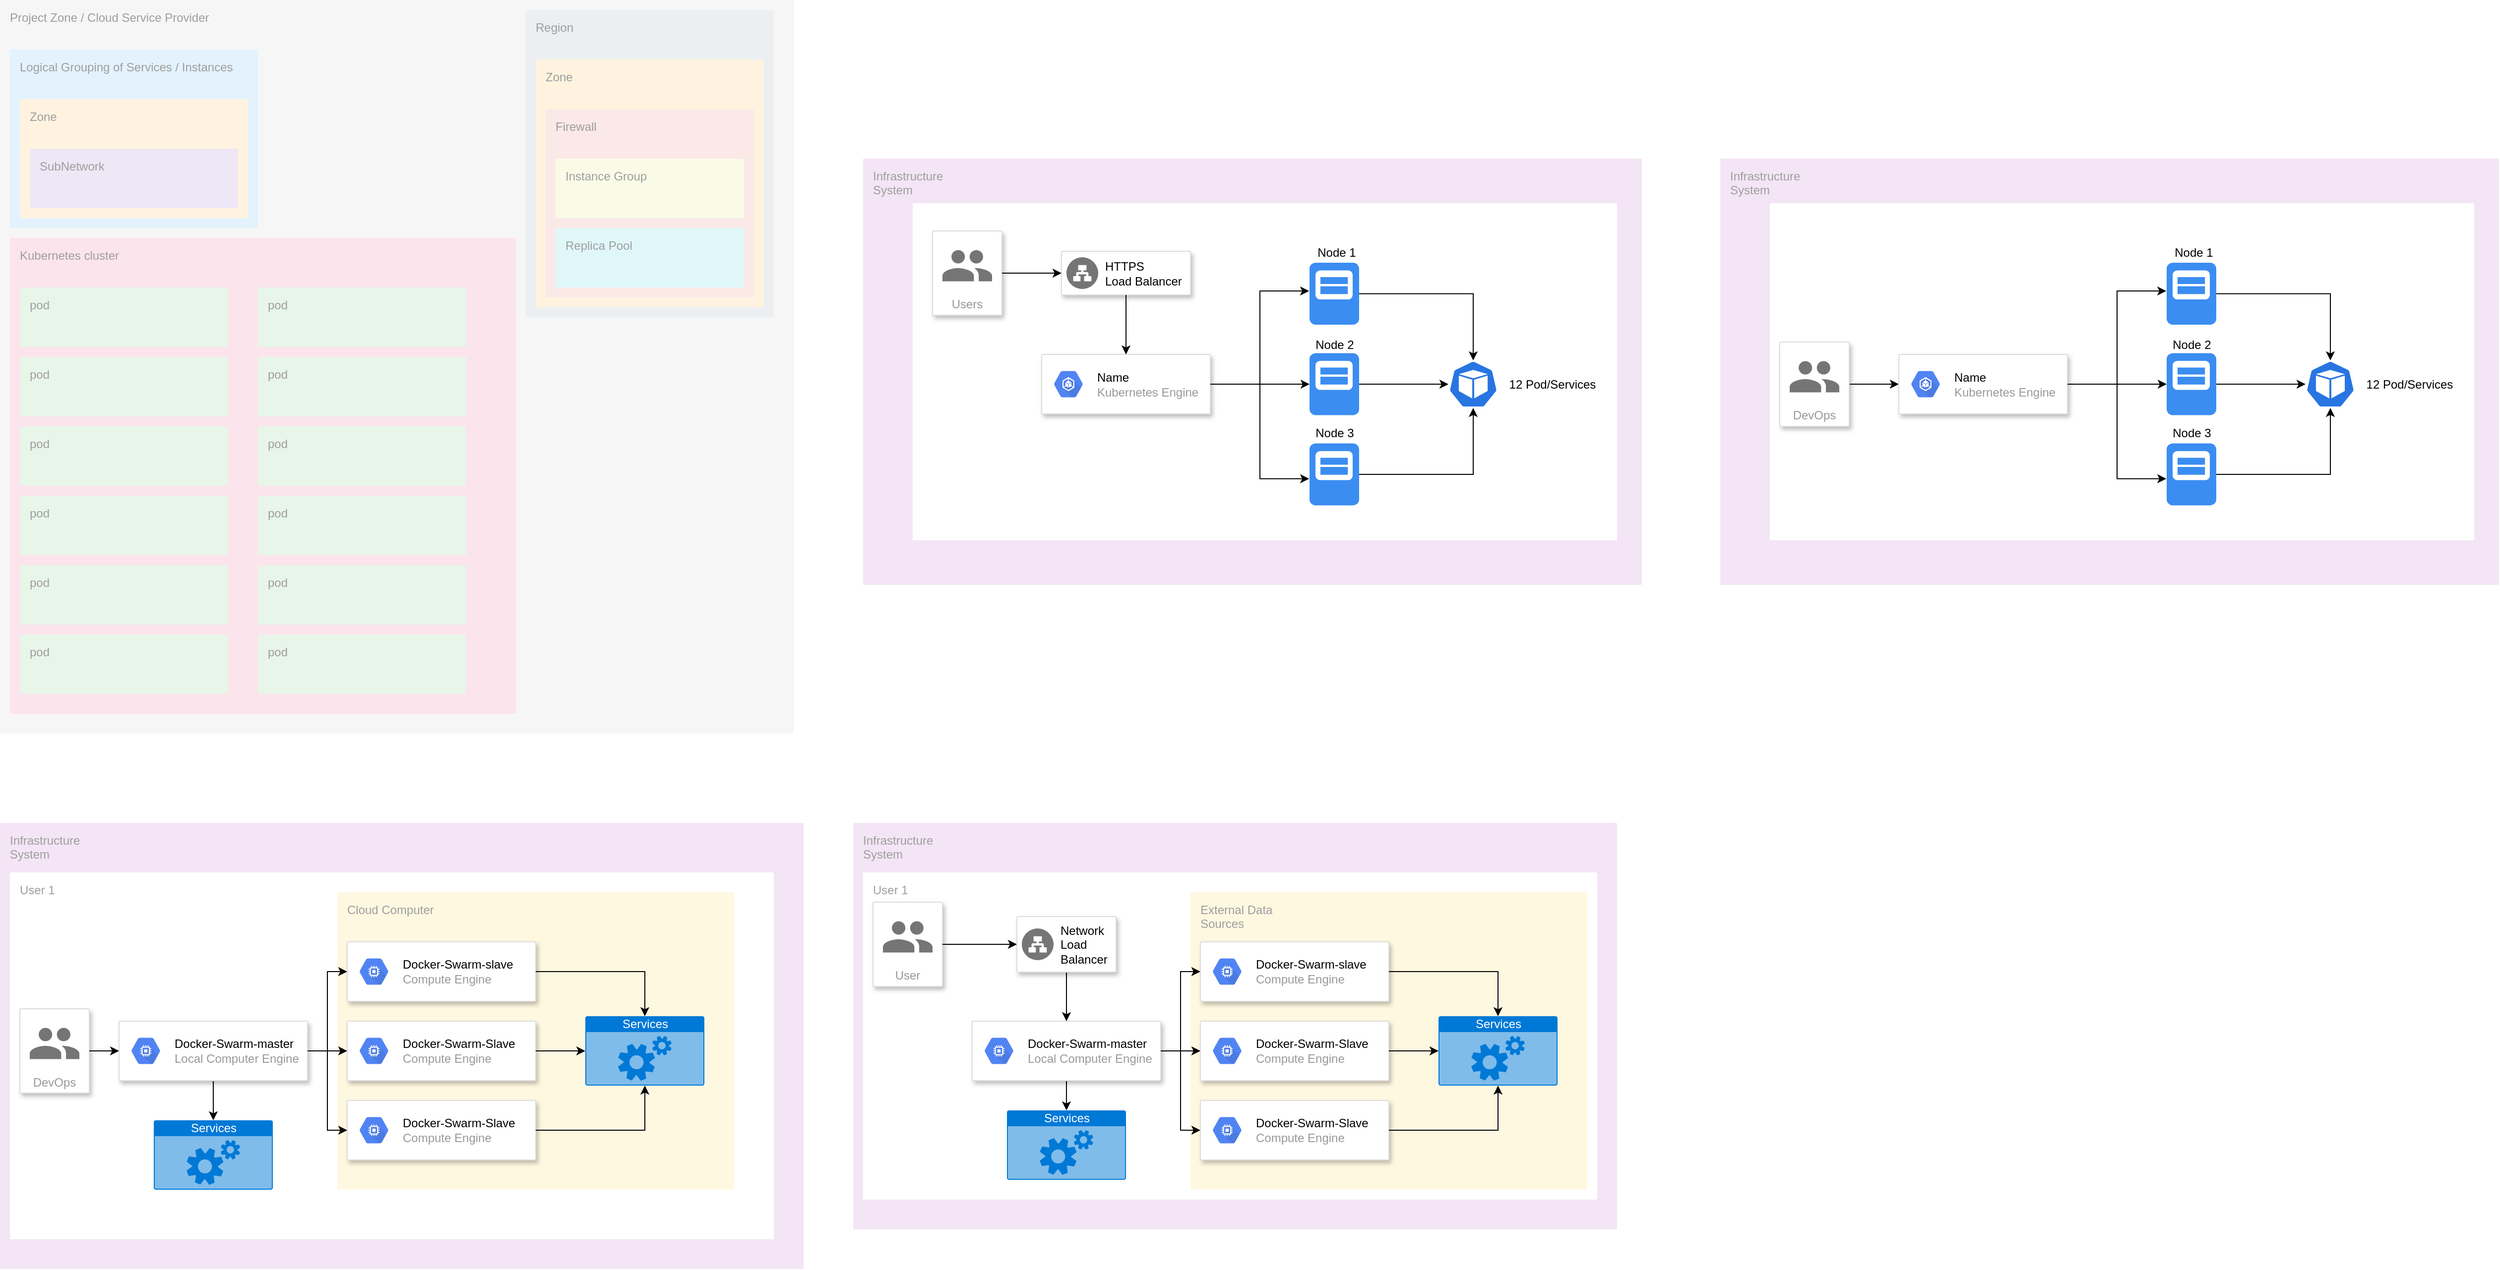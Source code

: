 <mxfile version="14.2.7" type="github">
  <diagram id="f106602c-feb2-e66a-4537-3a34d633f6aa" name="Page-1">
    <mxGraphModel dx="2480" dy="1397" grid="1" gridSize="10" guides="1" tooltips="1" connect="1" arrows="1" fold="1" page="1" pageScale="1" pageWidth="1169" pageHeight="827" background="#ffffff" math="0" shadow="0">
      <root>
        <mxCell id="0" />
        <mxCell id="1" parent="0" />
        <mxCell id="evASwciurrHZ3EvQ1T0R-616" value="Project Zone / Cloud Service Provider" style="points=[[0,0,0],[0.25,0,0],[0.5,0,0],[0.75,0,0],[1,0,0],[1,0.25,0],[1,0.5,0],[1,0.75,0],[1,1,0],[0.75,1,0],[0.5,1,0],[0.25,1,0],[0,1,0],[0,0.75,0],[0,0.5,0],[0,0.25,0]];rounded=1;absoluteArcSize=1;arcSize=2;html=1;strokeColor=none;gradientColor=none;shadow=0;dashed=0;fontSize=12;fontColor=#9E9E9E;align=left;verticalAlign=top;spacing=10;spacingTop=-4;fillColor=#F6F6F6;" parent="1" vertex="1">
          <mxGeometry x="20" y="20" width="800" height="740" as="geometry" />
        </mxCell>
        <mxCell id="evASwciurrHZ3EvQ1T0R-617" value="Logical Grouping of Services / Instances" style="points=[[0,0,0],[0.25,0,0],[0.5,0,0],[0.75,0,0],[1,0,0],[1,0.25,0],[1,0.5,0],[1,0.75,0],[1,1,0],[0.75,1,0],[0.5,1,0],[0.25,1,0],[0,1,0],[0,0.75,0],[0,0.5,0],[0,0.25,0]];rounded=1;absoluteArcSize=1;arcSize=2;html=1;strokeColor=none;gradientColor=none;shadow=0;dashed=0;fontSize=12;fontColor=#9E9E9E;align=left;verticalAlign=top;spacing=10;spacingTop=-4;fillColor=#E3F2FD;" parent="evASwciurrHZ3EvQ1T0R-616" vertex="1">
          <mxGeometry width="250" height="180" relative="1" as="geometry">
            <mxPoint x="10" y="50" as="offset" />
          </mxGeometry>
        </mxCell>
        <mxCell id="evASwciurrHZ3EvQ1T0R-618" value="Zone" style="points=[[0,0,0],[0.25,0,0],[0.5,0,0],[0.75,0,0],[1,0,0],[1,0.25,0],[1,0.5,0],[1,0.75,0],[1,1,0],[0.75,1,0],[0.5,1,0],[0.25,1,0],[0,1,0],[0,0.75,0],[0,0.5,0],[0,0.25,0]];rounded=1;absoluteArcSize=1;arcSize=2;html=1;strokeColor=none;gradientColor=none;shadow=0;dashed=0;fontSize=12;fontColor=#9E9E9E;align=left;verticalAlign=top;spacing=10;spacingTop=-4;fillColor=#FFF3E0;" parent="evASwciurrHZ3EvQ1T0R-617" vertex="1">
          <mxGeometry width="230" height="120" relative="1" as="geometry">
            <mxPoint x="10" y="50" as="offset" />
          </mxGeometry>
        </mxCell>
        <mxCell id="evASwciurrHZ3EvQ1T0R-619" value="SubNetwork" style="points=[[0,0,0],[0.25,0,0],[0.5,0,0],[0.75,0,0],[1,0,0],[1,0.25,0],[1,0.5,0],[1,0.75,0],[1,1,0],[0.75,1,0],[0.5,1,0],[0.25,1,0],[0,1,0],[0,0.75,0],[0,0.5,0],[0,0.25,0]];rounded=1;absoluteArcSize=1;arcSize=2;html=1;strokeColor=none;gradientColor=none;shadow=0;dashed=0;fontSize=12;fontColor=#9E9E9E;align=left;verticalAlign=top;spacing=10;spacingTop=-4;fillColor=#EDE7F6;" parent="evASwciurrHZ3EvQ1T0R-618" vertex="1">
          <mxGeometry width="210" height="60" relative="1" as="geometry">
            <mxPoint x="10" y="50" as="offset" />
          </mxGeometry>
        </mxCell>
        <mxCell id="evASwciurrHZ3EvQ1T0R-620" value="Kubernetes cluster" style="points=[[0,0,0],[0.25,0,0],[0.5,0,0],[0.75,0,0],[1,0,0],[1,0.25,0],[1,0.5,0],[1,0.75,0],[1,1,0],[0.75,1,0],[0.5,1,0],[0.25,1,0],[0,1,0],[0,0.75,0],[0,0.5,0],[0,0.25,0]];rounded=1;absoluteArcSize=1;arcSize=2;html=1;strokeColor=none;gradientColor=none;shadow=0;dashed=0;fontSize=12;fontColor=#9E9E9E;align=left;verticalAlign=top;spacing=10;spacingTop=-4;fillColor=#FCE4EC;" parent="evASwciurrHZ3EvQ1T0R-616" vertex="1">
          <mxGeometry width="510" height="480" relative="1" as="geometry">
            <mxPoint x="10" y="240" as="offset" />
          </mxGeometry>
        </mxCell>
        <mxCell id="evASwciurrHZ3EvQ1T0R-621" value="pod" style="points=[[0,0,0],[0.25,0,0],[0.5,0,0],[0.75,0,0],[1,0,0],[1,0.25,0],[1,0.5,0],[1,0.75,0],[1,1,0],[0.75,1,0],[0.5,1,0],[0.25,1,0],[0,1,0],[0,0.75,0],[0,0.5,0],[0,0.25,0]];rounded=1;absoluteArcSize=1;arcSize=2;html=1;strokeColor=none;gradientColor=none;shadow=0;dashed=0;fontSize=12;fontColor=#9E9E9E;align=left;verticalAlign=top;spacing=10;spacingTop=-4;fillColor=#E8F5E9;" parent="evASwciurrHZ3EvQ1T0R-620" vertex="1">
          <mxGeometry width="210" height="60" relative="1" as="geometry">
            <mxPoint x="10" y="50" as="offset" />
          </mxGeometry>
        </mxCell>
        <mxCell id="evASwciurrHZ3EvQ1T0R-632" value="pod" style="points=[[0,0,0],[0.25,0,0],[0.5,0,0],[0.75,0,0],[1,0,0],[1,0.25,0],[1,0.5,0],[1,0.75,0],[1,1,0],[0.75,1,0],[0.5,1,0],[0.25,1,0],[0,1,0],[0,0.75,0],[0,0.5,0],[0,0.25,0]];rounded=1;absoluteArcSize=1;arcSize=2;html=1;strokeColor=none;gradientColor=none;shadow=0;dashed=0;fontSize=12;fontColor=#9E9E9E;align=left;verticalAlign=top;spacing=10;spacingTop=-4;fillColor=#E8F5E9;" parent="evASwciurrHZ3EvQ1T0R-620" vertex="1">
          <mxGeometry width="210" height="60" relative="1" as="geometry">
            <mxPoint x="250" y="50" as="offset" />
          </mxGeometry>
        </mxCell>
        <mxCell id="evASwciurrHZ3EvQ1T0R-633" value="pod" style="points=[[0,0,0],[0.25,0,0],[0.5,0,0],[0.75,0,0],[1,0,0],[1,0.25,0],[1,0.5,0],[1,0.75,0],[1,1,0],[0.75,1,0],[0.5,1,0],[0.25,1,0],[0,1,0],[0,0.75,0],[0,0.5,0],[0,0.25,0]];rounded=1;absoluteArcSize=1;arcSize=2;html=1;strokeColor=none;gradientColor=none;shadow=0;dashed=0;fontSize=12;fontColor=#9E9E9E;align=left;verticalAlign=top;spacing=10;spacingTop=-4;fillColor=#E8F5E9;" parent="evASwciurrHZ3EvQ1T0R-620" vertex="1">
          <mxGeometry width="210" height="60" relative="1" as="geometry">
            <mxPoint x="10" y="120" as="offset" />
          </mxGeometry>
        </mxCell>
        <mxCell id="evASwciurrHZ3EvQ1T0R-634" value="pod" style="points=[[0,0,0],[0.25,0,0],[0.5,0,0],[0.75,0,0],[1,0,0],[1,0.25,0],[1,0.5,0],[1,0.75,0],[1,1,0],[0.75,1,0],[0.5,1,0],[0.25,1,0],[0,1,0],[0,0.75,0],[0,0.5,0],[0,0.25,0]];rounded=1;absoluteArcSize=1;arcSize=2;html=1;strokeColor=none;gradientColor=none;shadow=0;dashed=0;fontSize=12;fontColor=#9E9E9E;align=left;verticalAlign=top;spacing=10;spacingTop=-4;fillColor=#E8F5E9;" parent="evASwciurrHZ3EvQ1T0R-620" vertex="1">
          <mxGeometry width="210" height="60" relative="1" as="geometry">
            <mxPoint x="250" y="120" as="offset" />
          </mxGeometry>
        </mxCell>
        <mxCell id="evASwciurrHZ3EvQ1T0R-635" value="pod" style="points=[[0,0,0],[0.25,0,0],[0.5,0,0],[0.75,0,0],[1,0,0],[1,0.25,0],[1,0.5,0],[1,0.75,0],[1,1,0],[0.75,1,0],[0.5,1,0],[0.25,1,0],[0,1,0],[0,0.75,0],[0,0.5,0],[0,0.25,0]];rounded=1;absoluteArcSize=1;arcSize=2;html=1;strokeColor=none;gradientColor=none;shadow=0;dashed=0;fontSize=12;fontColor=#9E9E9E;align=left;verticalAlign=top;spacing=10;spacingTop=-4;fillColor=#E8F5E9;" parent="evASwciurrHZ3EvQ1T0R-620" vertex="1">
          <mxGeometry width="210" height="60" relative="1" as="geometry">
            <mxPoint x="10" y="190" as="offset" />
          </mxGeometry>
        </mxCell>
        <mxCell id="evASwciurrHZ3EvQ1T0R-636" value="pod" style="points=[[0,0,0],[0.25,0,0],[0.5,0,0],[0.75,0,0],[1,0,0],[1,0.25,0],[1,0.5,0],[1,0.75,0],[1,1,0],[0.75,1,0],[0.5,1,0],[0.25,1,0],[0,1,0],[0,0.75,0],[0,0.5,0],[0,0.25,0]];rounded=1;absoluteArcSize=1;arcSize=2;html=1;strokeColor=none;gradientColor=none;shadow=0;dashed=0;fontSize=12;fontColor=#9E9E9E;align=left;verticalAlign=top;spacing=10;spacingTop=-4;fillColor=#E8F5E9;" parent="evASwciurrHZ3EvQ1T0R-620" vertex="1">
          <mxGeometry width="210" height="60" relative="1" as="geometry">
            <mxPoint x="250" y="190" as="offset" />
          </mxGeometry>
        </mxCell>
        <mxCell id="evASwciurrHZ3EvQ1T0R-637" value="pod" style="points=[[0,0,0],[0.25,0,0],[0.5,0,0],[0.75,0,0],[1,0,0],[1,0.25,0],[1,0.5,0],[1,0.75,0],[1,1,0],[0.75,1,0],[0.5,1,0],[0.25,1,0],[0,1,0],[0,0.75,0],[0,0.5,0],[0,0.25,0]];rounded=1;absoluteArcSize=1;arcSize=2;html=1;strokeColor=none;gradientColor=none;shadow=0;dashed=0;fontSize=12;fontColor=#9E9E9E;align=left;verticalAlign=top;spacing=10;spacingTop=-4;fillColor=#E8F5E9;" parent="evASwciurrHZ3EvQ1T0R-620" vertex="1">
          <mxGeometry width="210" height="60" relative="1" as="geometry">
            <mxPoint x="10" y="260" as="offset" />
          </mxGeometry>
        </mxCell>
        <mxCell id="evASwciurrHZ3EvQ1T0R-638" value="pod" style="points=[[0,0,0],[0.25,0,0],[0.5,0,0],[0.75,0,0],[1,0,0],[1,0.25,0],[1,0.5,0],[1,0.75,0],[1,1,0],[0.75,1,0],[0.5,1,0],[0.25,1,0],[0,1,0],[0,0.75,0],[0,0.5,0],[0,0.25,0]];rounded=1;absoluteArcSize=1;arcSize=2;html=1;strokeColor=none;gradientColor=none;shadow=0;dashed=0;fontSize=12;fontColor=#9E9E9E;align=left;verticalAlign=top;spacing=10;spacingTop=-4;fillColor=#E8F5E9;" parent="evASwciurrHZ3EvQ1T0R-620" vertex="1">
          <mxGeometry width="210" height="60" relative="1" as="geometry">
            <mxPoint x="250" y="260" as="offset" />
          </mxGeometry>
        </mxCell>
        <mxCell id="evASwciurrHZ3EvQ1T0R-639" value="pod" style="points=[[0,0,0],[0.25,0,0],[0.5,0,0],[0.75,0,0],[1,0,0],[1,0.25,0],[1,0.5,0],[1,0.75,0],[1,1,0],[0.75,1,0],[0.5,1,0],[0.25,1,0],[0,1,0],[0,0.75,0],[0,0.5,0],[0,0.25,0]];rounded=1;absoluteArcSize=1;arcSize=2;html=1;strokeColor=none;gradientColor=none;shadow=0;dashed=0;fontSize=12;fontColor=#9E9E9E;align=left;verticalAlign=top;spacing=10;spacingTop=-4;fillColor=#E8F5E9;" parent="evASwciurrHZ3EvQ1T0R-620" vertex="1">
          <mxGeometry width="210" height="60" relative="1" as="geometry">
            <mxPoint x="10" y="330" as="offset" />
          </mxGeometry>
        </mxCell>
        <mxCell id="evASwciurrHZ3EvQ1T0R-640" value="pod" style="points=[[0,0,0],[0.25,0,0],[0.5,0,0],[0.75,0,0],[1,0,0],[1,0.25,0],[1,0.5,0],[1,0.75,0],[1,1,0],[0.75,1,0],[0.5,1,0],[0.25,1,0],[0,1,0],[0,0.75,0],[0,0.5,0],[0,0.25,0]];rounded=1;absoluteArcSize=1;arcSize=2;html=1;strokeColor=none;gradientColor=none;shadow=0;dashed=0;fontSize=12;fontColor=#9E9E9E;align=left;verticalAlign=top;spacing=10;spacingTop=-4;fillColor=#E8F5E9;" parent="evASwciurrHZ3EvQ1T0R-620" vertex="1">
          <mxGeometry width="210" height="60" relative="1" as="geometry">
            <mxPoint x="250" y="330" as="offset" />
          </mxGeometry>
        </mxCell>
        <mxCell id="evASwciurrHZ3EvQ1T0R-641" value="pod" style="points=[[0,0,0],[0.25,0,0],[0.5,0,0],[0.75,0,0],[1,0,0],[1,0.25,0],[1,0.5,0],[1,0.75,0],[1,1,0],[0.75,1,0],[0.5,1,0],[0.25,1,0],[0,1,0],[0,0.75,0],[0,0.5,0],[0,0.25,0]];rounded=1;absoluteArcSize=1;arcSize=2;html=1;strokeColor=none;gradientColor=none;shadow=0;dashed=0;fontSize=12;fontColor=#9E9E9E;align=left;verticalAlign=top;spacing=10;spacingTop=-4;fillColor=#E8F5E9;" parent="evASwciurrHZ3EvQ1T0R-620" vertex="1">
          <mxGeometry width="210" height="60" relative="1" as="geometry">
            <mxPoint x="10" y="400" as="offset" />
          </mxGeometry>
        </mxCell>
        <mxCell id="evASwciurrHZ3EvQ1T0R-642" value="pod" style="points=[[0,0,0],[0.25,0,0],[0.5,0,0],[0.75,0,0],[1,0,0],[1,0.25,0],[1,0.5,0],[1,0.75,0],[1,1,0],[0.75,1,0],[0.5,1,0],[0.25,1,0],[0,1,0],[0,0.75,0],[0,0.5,0],[0,0.25,0]];rounded=1;absoluteArcSize=1;arcSize=2;html=1;strokeColor=none;gradientColor=none;shadow=0;dashed=0;fontSize=12;fontColor=#9E9E9E;align=left;verticalAlign=top;spacing=10;spacingTop=-4;fillColor=#E8F5E9;" parent="evASwciurrHZ3EvQ1T0R-620" vertex="1">
          <mxGeometry width="210" height="60" relative="1" as="geometry">
            <mxPoint x="250" y="400" as="offset" />
          </mxGeometry>
        </mxCell>
        <mxCell id="evASwciurrHZ3EvQ1T0R-623" value="Region" style="points=[[0,0,0],[0.25,0,0],[0.5,0,0],[0.75,0,0],[1,0,0],[1,0.25,0],[1,0.5,0],[1,0.75,0],[1,1,0],[0.75,1,0],[0.5,1,0],[0.25,1,0],[0,1,0],[0,0.75,0],[0,0.5,0],[0,0.25,0]];rounded=1;absoluteArcSize=1;arcSize=2;html=1;strokeColor=none;gradientColor=none;shadow=0;dashed=0;fontSize=12;fontColor=#9E9E9E;align=left;verticalAlign=top;spacing=10;spacingTop=-4;fillColor=#ECEFF1;" parent="evASwciurrHZ3EvQ1T0R-616" vertex="1">
          <mxGeometry width="250" height="310" relative="1" as="geometry">
            <mxPoint x="530" y="10" as="offset" />
          </mxGeometry>
        </mxCell>
        <mxCell id="evASwciurrHZ3EvQ1T0R-624" value="Zone" style="points=[[0,0,0],[0.25,0,0],[0.5,0,0],[0.75,0,0],[1,0,0],[1,0.25,0],[1,0.5,0],[1,0.75,0],[1,1,0],[0.75,1,0],[0.5,1,0],[0.25,1,0],[0,1,0],[0,0.75,0],[0,0.5,0],[0,0.25,0]];rounded=1;absoluteArcSize=1;arcSize=2;html=1;strokeColor=none;gradientColor=none;shadow=0;dashed=0;fontSize=12;fontColor=#9E9E9E;align=left;verticalAlign=top;spacing=10;spacingTop=-4;fillColor=#FFF3E0;" parent="evASwciurrHZ3EvQ1T0R-623" vertex="1">
          <mxGeometry width="230" height="250" relative="1" as="geometry">
            <mxPoint x="10" y="50" as="offset" />
          </mxGeometry>
        </mxCell>
        <mxCell id="evASwciurrHZ3EvQ1T0R-625" value="Firewall" style="points=[[0,0,0],[0.25,0,0],[0.5,0,0],[0.75,0,0],[1,0,0],[1,0.25,0],[1,0.5,0],[1,0.75,0],[1,1,0],[0.75,1,0],[0.5,1,0],[0.25,1,0],[0,1,0],[0,0.75,0],[0,0.5,0],[0,0.25,0]];rounded=1;absoluteArcSize=1;arcSize=2;html=1;strokeColor=none;gradientColor=none;shadow=0;dashed=0;fontSize=12;fontColor=#9E9E9E;align=left;verticalAlign=top;spacing=10;spacingTop=-4;fillColor=#FBE9E7;" parent="evASwciurrHZ3EvQ1T0R-624" vertex="1">
          <mxGeometry width="210" height="190" relative="1" as="geometry">
            <mxPoint x="10" y="50" as="offset" />
          </mxGeometry>
        </mxCell>
        <mxCell id="evASwciurrHZ3EvQ1T0R-626" value="Instance Group" style="points=[[0,0,0],[0.25,0,0],[0.5,0,0],[0.75,0,0],[1,0,0],[1,0.25,0],[1,0.5,0],[1,0.75,0],[1,1,0],[0.75,1,0],[0.5,1,0],[0.25,1,0],[0,1,0],[0,0.75,0],[0,0.5,0],[0,0.25,0]];rounded=1;absoluteArcSize=1;arcSize=2;html=1;strokeColor=none;gradientColor=none;shadow=0;dashed=0;fontSize=12;fontColor=#9E9E9E;align=left;verticalAlign=top;spacing=10;spacingTop=-4;fillColor=#F9FBE7;" parent="evASwciurrHZ3EvQ1T0R-625" vertex="1">
          <mxGeometry width="190" height="60" relative="1" as="geometry">
            <mxPoint x="10" y="50" as="offset" />
          </mxGeometry>
        </mxCell>
        <mxCell id="evASwciurrHZ3EvQ1T0R-627" value="Replica Pool" style="points=[[0,0,0],[0.25,0,0],[0.5,0,0],[0.75,0,0],[1,0,0],[1,0.25,0],[1,0.5,0],[1,0.75,0],[1,1,0],[0.75,1,0],[0.5,1,0],[0.25,1,0],[0,1,0],[0,0.75,0],[0,0.5,0],[0,0.25,0]];rounded=1;absoluteArcSize=1;arcSize=2;html=1;strokeColor=none;gradientColor=none;shadow=0;dashed=0;fontSize=12;fontColor=#9E9E9E;align=left;verticalAlign=top;spacing=10;spacingTop=-4;fillColor=#E0F7FA;" parent="evASwciurrHZ3EvQ1T0R-625" vertex="1">
          <mxGeometry width="190" height="60" relative="1" as="geometry">
            <mxPoint x="10" y="120" as="offset" />
          </mxGeometry>
        </mxCell>
        <mxCell id="evASwciurrHZ3EvQ1T0R-685" value="" style="group" parent="1" vertex="1" connectable="0">
          <mxGeometry x="890" y="180" width="785" height="430" as="geometry" />
        </mxCell>
        <mxCell id="evASwciurrHZ3EvQ1T0R-651" value="Infrastructure&#xa;System" style="points=[[0,0,0],[0.25,0,0],[0.5,0,0],[0.75,0,0],[1,0,0],[1,0.25,0],[1,0.5,0],[1,0.75,0],[1,1,0],[0.75,1,0],[0.5,1,0],[0.25,1,0],[0,1,0],[0,0.75,0],[0,0.5,0],[0,0.25,0]];rounded=1;absoluteArcSize=1;arcSize=2;html=1;strokeColor=none;gradientColor=none;shadow=0;dashed=0;fontSize=12;fontColor=#9E9E9E;align=left;verticalAlign=top;spacing=10;spacingTop=-4;fillColor=#F3E5F5;" parent="evASwciurrHZ3EvQ1T0R-685" vertex="1">
          <mxGeometry width="785" height="430" as="geometry" />
        </mxCell>
        <mxCell id="evASwciurrHZ3EvQ1T0R-652" value="" style="points=[[0,0,0],[0.25,0,0],[0.5,0,0],[0.75,0,0],[1,0,0],[1,0.25,0],[1,0.5,0],[1,0.75,0],[1,1,0],[0.75,1,0],[0.5,1,0],[0.25,1,0],[0,1,0],[0,0.75,0],[0,0.5,0],[0,0.25,0]];rounded=1;absoluteArcSize=1;arcSize=2;html=1;strokeColor=none;gradientColor=none;shadow=0;dashed=0;fontSize=12;fontColor=#9E9E9E;align=left;verticalAlign=top;spacing=10;spacingTop=-4;" parent="evASwciurrHZ3EvQ1T0R-685" vertex="1">
          <mxGeometry x="50" y="45" width="710" height="340" as="geometry" />
        </mxCell>
        <mxCell id="evASwciurrHZ3EvQ1T0R-653" value="Users" style="strokeColor=#dddddd;shadow=1;strokeWidth=1;rounded=1;absoluteArcSize=1;arcSize=2;labelPosition=center;verticalLabelPosition=middle;align=center;verticalAlign=bottom;spacingLeft=0;fontColor=#999999;fontSize=12;whiteSpace=wrap;spacingBottom=2;" parent="evASwciurrHZ3EvQ1T0R-685" vertex="1">
          <mxGeometry x="70" y="73" width="70" height="85" as="geometry" />
        </mxCell>
        <mxCell id="evASwciurrHZ3EvQ1T0R-654" value="" style="dashed=0;connectable=0;html=1;fillColor=#757575;strokeColor=none;shape=mxgraph.gcp2.users;part=1;" parent="evASwciurrHZ3EvQ1T0R-653" vertex="1">
          <mxGeometry x="0.5" width="50" height="31.5" relative="1" as="geometry">
            <mxPoint x="-25" y="19.25" as="offset" />
          </mxGeometry>
        </mxCell>
        <mxCell id="evASwciurrHZ3EvQ1T0R-655" value="" style="strokeColor=#dddddd;shadow=1;strokeWidth=1;rounded=1;absoluteArcSize=1;arcSize=2;" parent="evASwciurrHZ3EvQ1T0R-685" vertex="1">
          <mxGeometry x="200" y="93.5" width="130" height="44" as="geometry" />
        </mxCell>
        <mxCell id="evASwciurrHZ3EvQ1T0R-656" value="HTTPS&#xa;Load Balancer" style="dashed=0;connectable=0;html=1;fillColor=#757575;strokeColor=none;shape=mxgraph.gcp2.network_load_balancer;part=1;labelPosition=right;verticalLabelPosition=middle;align=left;verticalAlign=middle;spacingLeft=5;fontSize=12;" parent="evASwciurrHZ3EvQ1T0R-655" vertex="1">
          <mxGeometry y="0.5" width="32" height="32" relative="1" as="geometry">
            <mxPoint x="5" y="-16" as="offset" />
          </mxGeometry>
        </mxCell>
        <mxCell id="evASwciurrHZ3EvQ1T0R-661" value="" style="edgeStyle=orthogonalEdgeStyle;rounded=0;orthogonalLoop=1;jettySize=auto;html=1;" parent="evASwciurrHZ3EvQ1T0R-685" source="evASwciurrHZ3EvQ1T0R-653" target="evASwciurrHZ3EvQ1T0R-655" edge="1">
          <mxGeometry relative="1" as="geometry" />
        </mxCell>
        <mxCell id="evASwciurrHZ3EvQ1T0R-659" value="" style="strokeColor=#dddddd;shadow=1;strokeWidth=1;rounded=1;absoluteArcSize=1;arcSize=2;" parent="evASwciurrHZ3EvQ1T0R-685" vertex="1">
          <mxGeometry x="180" y="197.5" width="170" height="60" as="geometry" />
        </mxCell>
        <mxCell id="evASwciurrHZ3EvQ1T0R-660" value="&lt;font color=&quot;#000000&quot;&gt;Name&lt;/font&gt;&lt;br&gt;Kubernetes Engine" style="dashed=0;connectable=0;html=1;fillColor=#5184F3;strokeColor=none;shape=mxgraph.gcp2.hexIcon;prIcon=container_engine;part=1;labelPosition=right;verticalLabelPosition=middle;align=left;verticalAlign=middle;spacingLeft=5;fontColor=#999999;fontSize=12;" parent="evASwciurrHZ3EvQ1T0R-659" vertex="1">
          <mxGeometry y="0.5" width="44" height="39" relative="1" as="geometry">
            <mxPoint x="5" y="-19.5" as="offset" />
          </mxGeometry>
        </mxCell>
        <mxCell id="evASwciurrHZ3EvQ1T0R-662" value="" style="edgeStyle=orthogonalEdgeStyle;rounded=0;orthogonalLoop=1;jettySize=auto;html=1;" parent="evASwciurrHZ3EvQ1T0R-685" source="evASwciurrHZ3EvQ1T0R-655" target="evASwciurrHZ3EvQ1T0R-659" edge="1">
          <mxGeometry relative="1" as="geometry" />
        </mxCell>
        <mxCell id="evASwciurrHZ3EvQ1T0R-663" value="" style="html=1;aspect=fixed;strokeColor=none;shadow=0;align=center;verticalAlign=top;fillColor=#3B8DF1;shape=mxgraph.gcp2.node" parent="evASwciurrHZ3EvQ1T0R-685" vertex="1">
          <mxGeometry x="450" y="105" width="50" height="62.5" as="geometry" />
        </mxCell>
        <mxCell id="evASwciurrHZ3EvQ1T0R-671" style="edgeStyle=orthogonalEdgeStyle;rounded=0;orthogonalLoop=1;jettySize=auto;html=1;entryX=-0.008;entryY=0.456;entryDx=0;entryDy=0;entryPerimeter=0;" parent="evASwciurrHZ3EvQ1T0R-685" source="evASwciurrHZ3EvQ1T0R-659" target="evASwciurrHZ3EvQ1T0R-663" edge="1">
          <mxGeometry relative="1" as="geometry" />
        </mxCell>
        <mxCell id="evASwciurrHZ3EvQ1T0R-664" value="" style="html=1;aspect=fixed;strokeColor=none;shadow=0;align=center;verticalAlign=top;fillColor=#3B8DF1;shape=mxgraph.gcp2.node" parent="evASwciurrHZ3EvQ1T0R-685" vertex="1">
          <mxGeometry x="450" y="196.25" width="50" height="62.5" as="geometry" />
        </mxCell>
        <mxCell id="evASwciurrHZ3EvQ1T0R-670" value="" style="edgeStyle=orthogonalEdgeStyle;rounded=0;orthogonalLoop=1;jettySize=auto;html=1;" parent="evASwciurrHZ3EvQ1T0R-685" source="evASwciurrHZ3EvQ1T0R-659" target="evASwciurrHZ3EvQ1T0R-664" edge="1">
          <mxGeometry relative="1" as="geometry" />
        </mxCell>
        <mxCell id="evASwciurrHZ3EvQ1T0R-672" value="" style="html=1;aspect=fixed;strokeColor=none;shadow=0;align=center;verticalAlign=top;fillColor=#3B8DF1;shape=mxgraph.gcp2.node" parent="evASwciurrHZ3EvQ1T0R-685" vertex="1">
          <mxGeometry x="450" y="287.25" width="50" height="62.5" as="geometry" />
        </mxCell>
        <mxCell id="evASwciurrHZ3EvQ1T0R-673" style="edgeStyle=orthogonalEdgeStyle;rounded=0;orthogonalLoop=1;jettySize=auto;html=1;entryX=-0.008;entryY=0.571;entryDx=0;entryDy=0;entryPerimeter=0;" parent="evASwciurrHZ3EvQ1T0R-685" source="evASwciurrHZ3EvQ1T0R-659" target="evASwciurrHZ3EvQ1T0R-672" edge="1">
          <mxGeometry relative="1" as="geometry" />
        </mxCell>
        <mxCell id="evASwciurrHZ3EvQ1T0R-674" value="" style="html=1;dashed=0;whitespace=wrap;fillColor=#2875E2;strokeColor=#ffffff;points=[[0.005,0.63,0],[0.1,0.2,0],[0.9,0.2,0],[0.5,0,0],[0.995,0.63,0],[0.72,0.99,0],[0.5,1,0],[0.28,0.99,0]];shape=mxgraph.kubernetes.icon;prIcon=pod" parent="evASwciurrHZ3EvQ1T0R-685" vertex="1">
          <mxGeometry x="590" y="203.5" width="50" height="48" as="geometry" />
        </mxCell>
        <mxCell id="evASwciurrHZ3EvQ1T0R-675" style="edgeStyle=orthogonalEdgeStyle;rounded=0;orthogonalLoop=1;jettySize=auto;html=1;" parent="evASwciurrHZ3EvQ1T0R-685" source="evASwciurrHZ3EvQ1T0R-663" target="evASwciurrHZ3EvQ1T0R-674" edge="1">
          <mxGeometry relative="1" as="geometry" />
        </mxCell>
        <mxCell id="evASwciurrHZ3EvQ1T0R-676" style="edgeStyle=orthogonalEdgeStyle;rounded=0;orthogonalLoop=1;jettySize=auto;html=1;" parent="evASwciurrHZ3EvQ1T0R-685" source="evASwciurrHZ3EvQ1T0R-664" target="evASwciurrHZ3EvQ1T0R-674" edge="1">
          <mxGeometry relative="1" as="geometry" />
        </mxCell>
        <mxCell id="evASwciurrHZ3EvQ1T0R-677" style="edgeStyle=orthogonalEdgeStyle;rounded=0;orthogonalLoop=1;jettySize=auto;html=1;" parent="evASwciurrHZ3EvQ1T0R-685" source="evASwciurrHZ3EvQ1T0R-672" target="evASwciurrHZ3EvQ1T0R-674" edge="1">
          <mxGeometry relative="1" as="geometry" />
        </mxCell>
        <mxCell id="evASwciurrHZ3EvQ1T0R-678" value="Node 1" style="text;html=1;strokeColor=none;fillColor=none;align=center;verticalAlign=middle;whiteSpace=wrap;rounded=0;" parent="evASwciurrHZ3EvQ1T0R-685" vertex="1">
          <mxGeometry x="450" y="85" width="55" height="20" as="geometry" />
        </mxCell>
        <mxCell id="evASwciurrHZ3EvQ1T0R-679" value="&lt;div&gt;Node 2&lt;/div&gt;" style="text;html=1;strokeColor=none;fillColor=none;align=center;verticalAlign=middle;whiteSpace=wrap;rounded=0;" parent="evASwciurrHZ3EvQ1T0R-685" vertex="1">
          <mxGeometry x="447.5" y="177.5" width="55" height="20" as="geometry" />
        </mxCell>
        <mxCell id="evASwciurrHZ3EvQ1T0R-680" value="&lt;div&gt;Node 3&lt;/div&gt;" style="text;html=1;strokeColor=none;fillColor=none;align=center;verticalAlign=middle;whiteSpace=wrap;rounded=0;" parent="evASwciurrHZ3EvQ1T0R-685" vertex="1">
          <mxGeometry x="447.5" y="267.25" width="55" height="20" as="geometry" />
        </mxCell>
        <mxCell id="evASwciurrHZ3EvQ1T0R-681" value="12 Pod/Services" style="text;html=1;strokeColor=none;fillColor=none;align=center;verticalAlign=middle;whiteSpace=wrap;rounded=0;" parent="evASwciurrHZ3EvQ1T0R-685" vertex="1">
          <mxGeometry x="640" y="217.5" width="110" height="20" as="geometry" />
        </mxCell>
        <mxCell id="evASwciurrHZ3EvQ1T0R-687" value="" style="group" parent="1" vertex="1" connectable="0">
          <mxGeometry x="1754" y="180" width="785" height="430" as="geometry" />
        </mxCell>
        <mxCell id="evASwciurrHZ3EvQ1T0R-688" value="Infrastructure&#xa;System" style="points=[[0,0,0],[0.25,0,0],[0.5,0,0],[0.75,0,0],[1,0,0],[1,0.25,0],[1,0.5,0],[1,0.75,0],[1,1,0],[0.75,1,0],[0.5,1,0],[0.25,1,0],[0,1,0],[0,0.75,0],[0,0.5,0],[0,0.25,0]];rounded=1;absoluteArcSize=1;arcSize=2;html=1;strokeColor=none;gradientColor=none;shadow=0;dashed=0;fontSize=12;fontColor=#9E9E9E;align=left;verticalAlign=top;spacing=10;spacingTop=-4;fillColor=#F3E5F5;" parent="evASwciurrHZ3EvQ1T0R-687" vertex="1">
          <mxGeometry width="785" height="430" as="geometry" />
        </mxCell>
        <mxCell id="evASwciurrHZ3EvQ1T0R-689" value="" style="points=[[0,0,0],[0.25,0,0],[0.5,0,0],[0.75,0,0],[1,0,0],[1,0.25,0],[1,0.5,0],[1,0.75,0],[1,1,0],[0.75,1,0],[0.5,1,0],[0.25,1,0],[0,1,0],[0,0.75,0],[0,0.5,0],[0,0.25,0]];rounded=1;absoluteArcSize=1;arcSize=2;html=1;strokeColor=none;gradientColor=none;shadow=0;dashed=0;fontSize=12;fontColor=#9E9E9E;align=left;verticalAlign=top;spacing=10;spacingTop=-4;" parent="evASwciurrHZ3EvQ1T0R-687" vertex="1">
          <mxGeometry x="50" y="45" width="710" height="340" as="geometry" />
        </mxCell>
        <mxCell id="evASwciurrHZ3EvQ1T0R-712" style="edgeStyle=orthogonalEdgeStyle;rounded=0;orthogonalLoop=1;jettySize=auto;html=1;" parent="evASwciurrHZ3EvQ1T0R-687" source="evASwciurrHZ3EvQ1T0R-690" target="evASwciurrHZ3EvQ1T0R-695" edge="1">
          <mxGeometry relative="1" as="geometry" />
        </mxCell>
        <mxCell id="evASwciurrHZ3EvQ1T0R-690" value="DevOps" style="strokeColor=#dddddd;shadow=1;strokeWidth=1;rounded=1;absoluteArcSize=1;arcSize=2;labelPosition=center;verticalLabelPosition=middle;align=center;verticalAlign=bottom;spacingLeft=0;fontColor=#999999;fontSize=12;whiteSpace=wrap;spacingBottom=2;" parent="evASwciurrHZ3EvQ1T0R-687" vertex="1">
          <mxGeometry x="60" y="185" width="70" height="85" as="geometry" />
        </mxCell>
        <mxCell id="evASwciurrHZ3EvQ1T0R-691" value="" style="dashed=0;connectable=0;html=1;fillColor=#757575;strokeColor=none;shape=mxgraph.gcp2.users;part=1;" parent="evASwciurrHZ3EvQ1T0R-690" vertex="1">
          <mxGeometry x="0.5" width="50" height="31.5" relative="1" as="geometry">
            <mxPoint x="-25" y="19.25" as="offset" />
          </mxGeometry>
        </mxCell>
        <mxCell id="evASwciurrHZ3EvQ1T0R-695" value="" style="strokeColor=#dddddd;shadow=1;strokeWidth=1;rounded=1;absoluteArcSize=1;arcSize=2;" parent="evASwciurrHZ3EvQ1T0R-687" vertex="1">
          <mxGeometry x="180" y="197.5" width="170" height="60" as="geometry" />
        </mxCell>
        <mxCell id="evASwciurrHZ3EvQ1T0R-696" value="&lt;font color=&quot;#000000&quot;&gt;Name&lt;/font&gt;&lt;br&gt;Kubernetes Engine" style="dashed=0;connectable=0;html=1;fillColor=#5184F3;strokeColor=none;shape=mxgraph.gcp2.hexIcon;prIcon=container_engine;part=1;labelPosition=right;verticalLabelPosition=middle;align=left;verticalAlign=middle;spacingLeft=5;fontColor=#999999;fontSize=12;" parent="evASwciurrHZ3EvQ1T0R-695" vertex="1">
          <mxGeometry y="0.5" width="44" height="39" relative="1" as="geometry">
            <mxPoint x="5" y="-19.5" as="offset" />
          </mxGeometry>
        </mxCell>
        <mxCell id="evASwciurrHZ3EvQ1T0R-698" value="" style="html=1;aspect=fixed;strokeColor=none;shadow=0;align=center;verticalAlign=top;fillColor=#3B8DF1;shape=mxgraph.gcp2.node" parent="evASwciurrHZ3EvQ1T0R-687" vertex="1">
          <mxGeometry x="450" y="105" width="50" height="62.5" as="geometry" />
        </mxCell>
        <mxCell id="evASwciurrHZ3EvQ1T0R-699" style="edgeStyle=orthogonalEdgeStyle;rounded=0;orthogonalLoop=1;jettySize=auto;html=1;entryX=-0.008;entryY=0.456;entryDx=0;entryDy=0;entryPerimeter=0;" parent="evASwciurrHZ3EvQ1T0R-687" source="evASwciurrHZ3EvQ1T0R-695" target="evASwciurrHZ3EvQ1T0R-698" edge="1">
          <mxGeometry relative="1" as="geometry" />
        </mxCell>
        <mxCell id="evASwciurrHZ3EvQ1T0R-700" value="" style="html=1;aspect=fixed;strokeColor=none;shadow=0;align=center;verticalAlign=top;fillColor=#3B8DF1;shape=mxgraph.gcp2.node" parent="evASwciurrHZ3EvQ1T0R-687" vertex="1">
          <mxGeometry x="450" y="196.25" width="50" height="62.5" as="geometry" />
        </mxCell>
        <mxCell id="evASwciurrHZ3EvQ1T0R-701" value="" style="edgeStyle=orthogonalEdgeStyle;rounded=0;orthogonalLoop=1;jettySize=auto;html=1;" parent="evASwciurrHZ3EvQ1T0R-687" source="evASwciurrHZ3EvQ1T0R-695" target="evASwciurrHZ3EvQ1T0R-700" edge="1">
          <mxGeometry relative="1" as="geometry" />
        </mxCell>
        <mxCell id="evASwciurrHZ3EvQ1T0R-702" value="" style="html=1;aspect=fixed;strokeColor=none;shadow=0;align=center;verticalAlign=top;fillColor=#3B8DF1;shape=mxgraph.gcp2.node" parent="evASwciurrHZ3EvQ1T0R-687" vertex="1">
          <mxGeometry x="450" y="287.25" width="50" height="62.5" as="geometry" />
        </mxCell>
        <mxCell id="evASwciurrHZ3EvQ1T0R-703" style="edgeStyle=orthogonalEdgeStyle;rounded=0;orthogonalLoop=1;jettySize=auto;html=1;entryX=-0.008;entryY=0.571;entryDx=0;entryDy=0;entryPerimeter=0;" parent="evASwciurrHZ3EvQ1T0R-687" source="evASwciurrHZ3EvQ1T0R-695" target="evASwciurrHZ3EvQ1T0R-702" edge="1">
          <mxGeometry relative="1" as="geometry" />
        </mxCell>
        <mxCell id="evASwciurrHZ3EvQ1T0R-704" value="" style="html=1;dashed=0;whitespace=wrap;fillColor=#2875E2;strokeColor=#ffffff;points=[[0.005,0.63,0],[0.1,0.2,0],[0.9,0.2,0],[0.5,0,0],[0.995,0.63,0],[0.72,0.99,0],[0.5,1,0],[0.28,0.99,0]];shape=mxgraph.kubernetes.icon;prIcon=pod" parent="evASwciurrHZ3EvQ1T0R-687" vertex="1">
          <mxGeometry x="590" y="203.5" width="50" height="48" as="geometry" />
        </mxCell>
        <mxCell id="evASwciurrHZ3EvQ1T0R-705" style="edgeStyle=orthogonalEdgeStyle;rounded=0;orthogonalLoop=1;jettySize=auto;html=1;" parent="evASwciurrHZ3EvQ1T0R-687" source="evASwciurrHZ3EvQ1T0R-698" target="evASwciurrHZ3EvQ1T0R-704" edge="1">
          <mxGeometry relative="1" as="geometry" />
        </mxCell>
        <mxCell id="evASwciurrHZ3EvQ1T0R-706" style="edgeStyle=orthogonalEdgeStyle;rounded=0;orthogonalLoop=1;jettySize=auto;html=1;" parent="evASwciurrHZ3EvQ1T0R-687" source="evASwciurrHZ3EvQ1T0R-700" target="evASwciurrHZ3EvQ1T0R-704" edge="1">
          <mxGeometry relative="1" as="geometry" />
        </mxCell>
        <mxCell id="evASwciurrHZ3EvQ1T0R-707" style="edgeStyle=orthogonalEdgeStyle;rounded=0;orthogonalLoop=1;jettySize=auto;html=1;" parent="evASwciurrHZ3EvQ1T0R-687" source="evASwciurrHZ3EvQ1T0R-702" target="evASwciurrHZ3EvQ1T0R-704" edge="1">
          <mxGeometry relative="1" as="geometry" />
        </mxCell>
        <mxCell id="evASwciurrHZ3EvQ1T0R-708" value="Node 1" style="text;html=1;strokeColor=none;fillColor=none;align=center;verticalAlign=middle;whiteSpace=wrap;rounded=0;" parent="evASwciurrHZ3EvQ1T0R-687" vertex="1">
          <mxGeometry x="450" y="85" width="55" height="20" as="geometry" />
        </mxCell>
        <mxCell id="evASwciurrHZ3EvQ1T0R-709" value="&lt;div&gt;Node 2&lt;/div&gt;" style="text;html=1;strokeColor=none;fillColor=none;align=center;verticalAlign=middle;whiteSpace=wrap;rounded=0;" parent="evASwciurrHZ3EvQ1T0R-687" vertex="1">
          <mxGeometry x="447.5" y="177.5" width="55" height="20" as="geometry" />
        </mxCell>
        <mxCell id="evASwciurrHZ3EvQ1T0R-710" value="&lt;div&gt;Node 3&lt;/div&gt;" style="text;html=1;strokeColor=none;fillColor=none;align=center;verticalAlign=middle;whiteSpace=wrap;rounded=0;" parent="evASwciurrHZ3EvQ1T0R-687" vertex="1">
          <mxGeometry x="447.5" y="267.25" width="55" height="20" as="geometry" />
        </mxCell>
        <mxCell id="evASwciurrHZ3EvQ1T0R-711" value="12 Pod/Services" style="text;html=1;strokeColor=none;fillColor=none;align=center;verticalAlign=middle;whiteSpace=wrap;rounded=0;" parent="evASwciurrHZ3EvQ1T0R-687" vertex="1">
          <mxGeometry x="640" y="217.5" width="110" height="20" as="geometry" />
        </mxCell>
        <mxCell id="d-muOAlDr2GjQX8LwhFV-101" value="" style="group" vertex="1" connectable="0" parent="1">
          <mxGeometry x="20" y="850" width="810" height="450" as="geometry" />
        </mxCell>
        <mxCell id="d-muOAlDr2GjQX8LwhFV-75" value="Infrastructure&#xa;System" style="points=[[0,0,0],[0.25,0,0],[0.5,0,0],[0.75,0,0],[1,0,0],[1,0.25,0],[1,0.5,0],[1,0.75,0],[1,1,0],[0.75,1,0],[0.5,1,0],[0.25,1,0],[0,1,0],[0,0.75,0],[0,0.5,0],[0,0.25,0]];rounded=1;absoluteArcSize=1;arcSize=2;html=1;strokeColor=none;gradientColor=none;shadow=0;dashed=0;fontSize=12;fontColor=#9E9E9E;align=left;verticalAlign=top;spacing=10;spacingTop=-4;fillColor=#F3E5F5;" vertex="1" parent="d-muOAlDr2GjQX8LwhFV-101">
          <mxGeometry width="810" height="450" as="geometry" />
        </mxCell>
        <mxCell id="d-muOAlDr2GjQX8LwhFV-76" value="User 1" style="points=[[0,0,0],[0.25,0,0],[0.5,0,0],[0.75,0,0],[1,0,0],[1,0.25,0],[1,0.5,0],[1,0.75,0],[1,1,0],[0.75,1,0],[0.5,1,0],[0.25,1,0],[0,1,0],[0,0.75,0],[0,0.5,0],[0,0.25,0]];rounded=1;absoluteArcSize=1;arcSize=2;html=1;strokeColor=none;gradientColor=none;shadow=0;dashed=0;fontSize=12;fontColor=#9E9E9E;align=left;verticalAlign=top;spacing=10;spacingTop=-4;" vertex="1" parent="d-muOAlDr2GjQX8LwhFV-101">
          <mxGeometry x="10" y="50" width="770" height="370" as="geometry" />
        </mxCell>
        <mxCell id="d-muOAlDr2GjQX8LwhFV-77" value="Cloud Computer " style="points=[[0,0,0],[0.25,0,0],[0.5,0,0],[0.75,0,0],[1,0,0],[1,0.25,0],[1,0.5,0],[1,0.75,0],[1,1,0],[0.75,1,0],[0.5,1,0],[0.25,1,0],[0,1,0],[0,0.75,0],[0,0.5,0],[0,0.25,0]];rounded=1;absoluteArcSize=1;arcSize=2;html=1;strokeColor=none;gradientColor=none;shadow=0;dashed=0;fontSize=12;fontColor=#9E9E9E;align=left;verticalAlign=top;spacing=10;spacingTop=-4;fillColor=#FFF8E1;" vertex="1" parent="d-muOAlDr2GjQX8LwhFV-101">
          <mxGeometry x="340" y="70" width="400" height="300" as="geometry" />
        </mxCell>
        <mxCell id="d-muOAlDr2GjQX8LwhFV-80" value="DevOps" style="strokeColor=#dddddd;shadow=1;strokeWidth=1;rounded=1;absoluteArcSize=1;arcSize=2;labelPosition=center;verticalLabelPosition=middle;align=center;verticalAlign=bottom;spacingLeft=0;fontColor=#999999;fontSize=12;whiteSpace=wrap;spacingBottom=2;" vertex="1" parent="d-muOAlDr2GjQX8LwhFV-101">
          <mxGeometry x="20" y="187.5" width="70" height="85" as="geometry" />
        </mxCell>
        <mxCell id="d-muOAlDr2GjQX8LwhFV-81" value="" style="dashed=0;connectable=0;html=1;fillColor=#757575;strokeColor=none;shape=mxgraph.gcp2.users;part=1;" vertex="1" parent="d-muOAlDr2GjQX8LwhFV-80">
          <mxGeometry x="0.5" width="50" height="31.5" relative="1" as="geometry">
            <mxPoint x="-25" y="19.25" as="offset" />
          </mxGeometry>
        </mxCell>
        <mxCell id="d-muOAlDr2GjQX8LwhFV-151" style="edgeStyle=orthogonalEdgeStyle;rounded=0;orthogonalLoop=1;jettySize=auto;html=1;" edge="1" parent="d-muOAlDr2GjQX8LwhFV-101" source="d-muOAlDr2GjQX8LwhFV-83" target="d-muOAlDr2GjQX8LwhFV-150">
          <mxGeometry relative="1" as="geometry" />
        </mxCell>
        <mxCell id="d-muOAlDr2GjQX8LwhFV-83" value="" style="strokeColor=#dddddd;shadow=1;strokeWidth=1;rounded=1;absoluteArcSize=1;arcSize=2;" vertex="1" parent="d-muOAlDr2GjQX8LwhFV-101">
          <mxGeometry x="120" y="200" width="190" height="60" as="geometry" />
        </mxCell>
        <mxCell id="d-muOAlDr2GjQX8LwhFV-84" value="&lt;font color=&quot;#000000&quot;&gt;Docker-Swarm-master&lt;/font&gt;&lt;br&gt;Local Computer Engine" style="dashed=0;connectable=0;html=1;fillColor=#5184F3;strokeColor=none;shape=mxgraph.gcp2.hexIcon;prIcon=compute_engine;part=1;labelPosition=right;verticalLabelPosition=middle;align=left;verticalAlign=middle;spacingLeft=5;fontColor=#999999;fontSize=12;" vertex="1" parent="d-muOAlDr2GjQX8LwhFV-83">
          <mxGeometry y="0.5" width="44" height="39" relative="1" as="geometry">
            <mxPoint x="5" y="-19.5" as="offset" />
          </mxGeometry>
        </mxCell>
        <mxCell id="d-muOAlDr2GjQX8LwhFV-85" value="" style="edgeStyle=orthogonalEdgeStyle;rounded=0;orthogonalLoop=1;jettySize=auto;html=1;" edge="1" parent="d-muOAlDr2GjQX8LwhFV-101" source="d-muOAlDr2GjQX8LwhFV-80" target="d-muOAlDr2GjQX8LwhFV-83">
          <mxGeometry relative="1" as="geometry" />
        </mxCell>
        <mxCell id="d-muOAlDr2GjQX8LwhFV-86" value="" style="strokeColor=#dddddd;shadow=1;strokeWidth=1;rounded=1;absoluteArcSize=1;arcSize=2;" vertex="1" parent="d-muOAlDr2GjQX8LwhFV-101">
          <mxGeometry x="350" y="120" width="190" height="60" as="geometry" />
        </mxCell>
        <mxCell id="d-muOAlDr2GjQX8LwhFV-87" value="&lt;font color=&quot;#000000&quot;&gt;Docker-Swarm-slave&lt;/font&gt;&lt;br&gt;Compute Engine" style="dashed=0;connectable=0;html=1;fillColor=#5184F3;strokeColor=none;shape=mxgraph.gcp2.hexIcon;prIcon=compute_engine;part=1;labelPosition=right;verticalLabelPosition=middle;align=left;verticalAlign=middle;spacingLeft=5;fontColor=#999999;fontSize=12;" vertex="1" parent="d-muOAlDr2GjQX8LwhFV-86">
          <mxGeometry y="0.5" width="44" height="39" relative="1" as="geometry">
            <mxPoint x="5" y="-19.5" as="offset" />
          </mxGeometry>
        </mxCell>
        <mxCell id="d-muOAlDr2GjQX8LwhFV-97" style="edgeStyle=orthogonalEdgeStyle;rounded=0;orthogonalLoop=1;jettySize=auto;html=1;entryX=0;entryY=0.5;entryDx=0;entryDy=0;" edge="1" parent="d-muOAlDr2GjQX8LwhFV-101" source="d-muOAlDr2GjQX8LwhFV-83" target="d-muOAlDr2GjQX8LwhFV-86">
          <mxGeometry relative="1" as="geometry" />
        </mxCell>
        <mxCell id="d-muOAlDr2GjQX8LwhFV-88" value="" style="strokeColor=#dddddd;shadow=1;strokeWidth=1;rounded=1;absoluteArcSize=1;arcSize=2;" vertex="1" parent="d-muOAlDr2GjQX8LwhFV-101">
          <mxGeometry x="350" y="200" width="190" height="60" as="geometry" />
        </mxCell>
        <mxCell id="d-muOAlDr2GjQX8LwhFV-89" value="&lt;font color=&quot;#000000&quot;&gt;Docker-Swarm-Slave&lt;/font&gt;&lt;br&gt;Compute Engine" style="dashed=0;connectable=0;html=1;fillColor=#5184F3;strokeColor=none;shape=mxgraph.gcp2.hexIcon;prIcon=compute_engine;part=1;labelPosition=right;verticalLabelPosition=middle;align=left;verticalAlign=middle;spacingLeft=5;fontColor=#999999;fontSize=12;" vertex="1" parent="d-muOAlDr2GjQX8LwhFV-88">
          <mxGeometry y="0.5" width="44" height="39" relative="1" as="geometry">
            <mxPoint x="5" y="-19.5" as="offset" />
          </mxGeometry>
        </mxCell>
        <mxCell id="d-muOAlDr2GjQX8LwhFV-98" style="edgeStyle=orthogonalEdgeStyle;rounded=0;orthogonalLoop=1;jettySize=auto;html=1;" edge="1" parent="d-muOAlDr2GjQX8LwhFV-101" source="d-muOAlDr2GjQX8LwhFV-83" target="d-muOAlDr2GjQX8LwhFV-88">
          <mxGeometry relative="1" as="geometry" />
        </mxCell>
        <mxCell id="d-muOAlDr2GjQX8LwhFV-90" value="" style="strokeColor=#dddddd;shadow=1;strokeWidth=1;rounded=1;absoluteArcSize=1;arcSize=2;" vertex="1" parent="d-muOAlDr2GjQX8LwhFV-101">
          <mxGeometry x="350" y="280" width="190" height="60" as="geometry" />
        </mxCell>
        <mxCell id="d-muOAlDr2GjQX8LwhFV-91" value="&lt;font color=&quot;#000000&quot;&gt;Docker-Swarm-Slave&lt;/font&gt;&lt;br&gt;Compute Engine" style="dashed=0;connectable=0;html=1;fillColor=#5184F3;strokeColor=none;shape=mxgraph.gcp2.hexIcon;prIcon=compute_engine;part=1;labelPosition=right;verticalLabelPosition=middle;align=left;verticalAlign=middle;spacingLeft=5;fontColor=#999999;fontSize=12;" vertex="1" parent="d-muOAlDr2GjQX8LwhFV-90">
          <mxGeometry y="0.5" width="44" height="39" relative="1" as="geometry">
            <mxPoint x="5" y="-19.5" as="offset" />
          </mxGeometry>
        </mxCell>
        <mxCell id="d-muOAlDr2GjQX8LwhFV-99" style="edgeStyle=orthogonalEdgeStyle;rounded=0;orthogonalLoop=1;jettySize=auto;html=1;entryX=0;entryY=0.5;entryDx=0;entryDy=0;" edge="1" parent="d-muOAlDr2GjQX8LwhFV-101" source="d-muOAlDr2GjQX8LwhFV-83" target="d-muOAlDr2GjQX8LwhFV-90">
          <mxGeometry relative="1" as="geometry" />
        </mxCell>
        <mxCell id="d-muOAlDr2GjQX8LwhFV-92" value="Services" style="html=1;strokeColor=none;fillColor=#0079D6;labelPosition=center;verticalLabelPosition=middle;verticalAlign=top;align=center;fontSize=12;outlineConnect=0;spacingTop=-6;fontColor=#FFFFFF;shape=mxgraph.sitemap.services;" vertex="1" parent="d-muOAlDr2GjQX8LwhFV-101">
          <mxGeometry x="590" y="195" width="120" height="70" as="geometry" />
        </mxCell>
        <mxCell id="d-muOAlDr2GjQX8LwhFV-93" style="edgeStyle=orthogonalEdgeStyle;rounded=0;orthogonalLoop=1;jettySize=auto;html=1;" edge="1" parent="d-muOAlDr2GjQX8LwhFV-101" source="d-muOAlDr2GjQX8LwhFV-86" target="d-muOAlDr2GjQX8LwhFV-92">
          <mxGeometry relative="1" as="geometry" />
        </mxCell>
        <mxCell id="d-muOAlDr2GjQX8LwhFV-94" value="" style="edgeStyle=orthogonalEdgeStyle;rounded=0;orthogonalLoop=1;jettySize=auto;html=1;" edge="1" parent="d-muOAlDr2GjQX8LwhFV-101" source="d-muOAlDr2GjQX8LwhFV-88" target="d-muOAlDr2GjQX8LwhFV-92">
          <mxGeometry relative="1" as="geometry" />
        </mxCell>
        <mxCell id="d-muOAlDr2GjQX8LwhFV-96" style="edgeStyle=orthogonalEdgeStyle;rounded=0;orthogonalLoop=1;jettySize=auto;html=1;" edge="1" parent="d-muOAlDr2GjQX8LwhFV-101" source="d-muOAlDr2GjQX8LwhFV-90" target="d-muOAlDr2GjQX8LwhFV-92">
          <mxGeometry relative="1" as="geometry" />
        </mxCell>
        <mxCell id="d-muOAlDr2GjQX8LwhFV-150" value="Services" style="html=1;strokeColor=none;fillColor=#0079D6;labelPosition=center;verticalLabelPosition=middle;verticalAlign=top;align=center;fontSize=12;outlineConnect=0;spacingTop=-6;fontColor=#FFFFFF;shape=mxgraph.sitemap.services;" vertex="1" parent="d-muOAlDr2GjQX8LwhFV-101">
          <mxGeometry x="155" y="300" width="120" height="70" as="geometry" />
        </mxCell>
        <mxCell id="d-muOAlDr2GjQX8LwhFV-102" value="" style="group" vertex="1" connectable="0" parent="1">
          <mxGeometry x="880" y="850" width="810" height="450" as="geometry" />
        </mxCell>
        <mxCell id="d-muOAlDr2GjQX8LwhFV-103" value="Infrastructure&#xa;System" style="points=[[0,0,0],[0.25,0,0],[0.5,0,0],[0.75,0,0],[1,0,0],[1,0.25,0],[1,0.5,0],[1,0.75,0],[1,1,0],[0.75,1,0],[0.5,1,0],[0.25,1,0],[0,1,0],[0,0.75,0],[0,0.5,0],[0,0.25,0]];rounded=1;absoluteArcSize=1;arcSize=2;html=1;strokeColor=none;gradientColor=none;shadow=0;dashed=0;fontSize=12;fontColor=#9E9E9E;align=left;verticalAlign=top;spacing=10;spacingTop=-4;fillColor=#F3E5F5;" vertex="1" parent="d-muOAlDr2GjQX8LwhFV-102">
          <mxGeometry width="770" height="410" as="geometry" />
        </mxCell>
        <mxCell id="d-muOAlDr2GjQX8LwhFV-104" value="User 1" style="points=[[0,0,0],[0.25,0,0],[0.5,0,0],[0.75,0,0],[1,0,0],[1,0.25,0],[1,0.5,0],[1,0.75,0],[1,1,0],[0.75,1,0],[0.5,1,0],[0.25,1,0],[0,1,0],[0,0.75,0],[0,0.5,0],[0,0.25,0]];rounded=1;absoluteArcSize=1;arcSize=2;html=1;strokeColor=none;gradientColor=none;shadow=0;dashed=0;fontSize=12;fontColor=#9E9E9E;align=left;verticalAlign=top;spacing=10;spacingTop=-4;" vertex="1" parent="d-muOAlDr2GjQX8LwhFV-102">
          <mxGeometry x="10" y="50" width="740" height="330" as="geometry" />
        </mxCell>
        <mxCell id="d-muOAlDr2GjQX8LwhFV-105" value="External Data&#xa;Sources" style="points=[[0,0,0],[0.25,0,0],[0.5,0,0],[0.75,0,0],[1,0,0],[1,0.25,0],[1,0.5,0],[1,0.75,0],[1,1,0],[0.75,1,0],[0.5,1,0],[0.25,1,0],[0,1,0],[0,0.75,0],[0,0.5,0],[0,0.25,0]];rounded=1;absoluteArcSize=1;arcSize=2;html=1;strokeColor=none;gradientColor=none;shadow=0;dashed=0;fontSize=12;fontColor=#9E9E9E;align=left;verticalAlign=top;spacing=10;spacingTop=-4;fillColor=#FFF8E1;" vertex="1" parent="d-muOAlDr2GjQX8LwhFV-102">
          <mxGeometry x="340" y="70" width="400" height="300" as="geometry" />
        </mxCell>
        <mxCell id="d-muOAlDr2GjQX8LwhFV-106" value="User" style="strokeColor=#dddddd;shadow=1;strokeWidth=1;rounded=1;absoluteArcSize=1;arcSize=2;labelPosition=center;verticalLabelPosition=middle;align=center;verticalAlign=bottom;spacingLeft=0;fontColor=#999999;fontSize=12;whiteSpace=wrap;spacingBottom=2;" vertex="1" parent="d-muOAlDr2GjQX8LwhFV-102">
          <mxGeometry x="20" y="80" width="70" height="85" as="geometry" />
        </mxCell>
        <mxCell id="d-muOAlDr2GjQX8LwhFV-107" value="" style="dashed=0;connectable=0;html=1;fillColor=#757575;strokeColor=none;shape=mxgraph.gcp2.users;part=1;" vertex="1" parent="d-muOAlDr2GjQX8LwhFV-106">
          <mxGeometry x="0.5" width="50" height="31.5" relative="1" as="geometry">
            <mxPoint x="-25" y="19.25" as="offset" />
          </mxGeometry>
        </mxCell>
        <mxCell id="d-muOAlDr2GjQX8LwhFV-153" style="edgeStyle=orthogonalEdgeStyle;rounded=0;orthogonalLoop=1;jettySize=auto;html=1;" edge="1" parent="d-muOAlDr2GjQX8LwhFV-102" source="d-muOAlDr2GjQX8LwhFV-108" target="d-muOAlDr2GjQX8LwhFV-152">
          <mxGeometry relative="1" as="geometry" />
        </mxCell>
        <mxCell id="d-muOAlDr2GjQX8LwhFV-108" value="" style="strokeColor=#dddddd;shadow=1;strokeWidth=1;rounded=1;absoluteArcSize=1;arcSize=2;" vertex="1" parent="d-muOAlDr2GjQX8LwhFV-102">
          <mxGeometry x="120" y="200" width="190" height="60" as="geometry" />
        </mxCell>
        <mxCell id="d-muOAlDr2GjQX8LwhFV-109" value="&lt;font color=&quot;#000000&quot;&gt;Docker-Swarm-master&lt;/font&gt;&lt;br&gt;Local Computer Engine" style="dashed=0;connectable=0;html=1;fillColor=#5184F3;strokeColor=none;shape=mxgraph.gcp2.hexIcon;prIcon=compute_engine;part=1;labelPosition=right;verticalLabelPosition=middle;align=left;verticalAlign=middle;spacingLeft=5;fontColor=#999999;fontSize=12;" vertex="1" parent="d-muOAlDr2GjQX8LwhFV-108">
          <mxGeometry y="0.5" width="44" height="39" relative="1" as="geometry">
            <mxPoint x="5" y="-19.5" as="offset" />
          </mxGeometry>
        </mxCell>
        <mxCell id="d-muOAlDr2GjQX8LwhFV-111" value="" style="strokeColor=#dddddd;shadow=1;strokeWidth=1;rounded=1;absoluteArcSize=1;arcSize=2;" vertex="1" parent="d-muOAlDr2GjQX8LwhFV-102">
          <mxGeometry x="350" y="120" width="190" height="60" as="geometry" />
        </mxCell>
        <mxCell id="d-muOAlDr2GjQX8LwhFV-112" value="&lt;font color=&quot;#000000&quot;&gt;Docker-Swarm-slave&lt;/font&gt;&lt;br&gt;Compute Engine" style="dashed=0;connectable=0;html=1;fillColor=#5184F3;strokeColor=none;shape=mxgraph.gcp2.hexIcon;prIcon=compute_engine;part=1;labelPosition=right;verticalLabelPosition=middle;align=left;verticalAlign=middle;spacingLeft=5;fontColor=#999999;fontSize=12;" vertex="1" parent="d-muOAlDr2GjQX8LwhFV-111">
          <mxGeometry y="0.5" width="44" height="39" relative="1" as="geometry">
            <mxPoint x="5" y="-19.5" as="offset" />
          </mxGeometry>
        </mxCell>
        <mxCell id="d-muOAlDr2GjQX8LwhFV-113" style="edgeStyle=orthogonalEdgeStyle;rounded=0;orthogonalLoop=1;jettySize=auto;html=1;entryX=0;entryY=0.5;entryDx=0;entryDy=0;" edge="1" parent="d-muOAlDr2GjQX8LwhFV-102" source="d-muOAlDr2GjQX8LwhFV-108" target="d-muOAlDr2GjQX8LwhFV-111">
          <mxGeometry relative="1" as="geometry" />
        </mxCell>
        <mxCell id="d-muOAlDr2GjQX8LwhFV-114" value="" style="strokeColor=#dddddd;shadow=1;strokeWidth=1;rounded=1;absoluteArcSize=1;arcSize=2;" vertex="1" parent="d-muOAlDr2GjQX8LwhFV-102">
          <mxGeometry x="350" y="200" width="190" height="60" as="geometry" />
        </mxCell>
        <mxCell id="d-muOAlDr2GjQX8LwhFV-115" value="&lt;font color=&quot;#000000&quot;&gt;Docker-Swarm-Slave&lt;/font&gt;&lt;br&gt;Compute Engine" style="dashed=0;connectable=0;html=1;fillColor=#5184F3;strokeColor=none;shape=mxgraph.gcp2.hexIcon;prIcon=compute_engine;part=1;labelPosition=right;verticalLabelPosition=middle;align=left;verticalAlign=middle;spacingLeft=5;fontColor=#999999;fontSize=12;" vertex="1" parent="d-muOAlDr2GjQX8LwhFV-114">
          <mxGeometry y="0.5" width="44" height="39" relative="1" as="geometry">
            <mxPoint x="5" y="-19.5" as="offset" />
          </mxGeometry>
        </mxCell>
        <mxCell id="d-muOAlDr2GjQX8LwhFV-116" style="edgeStyle=orthogonalEdgeStyle;rounded=0;orthogonalLoop=1;jettySize=auto;html=1;" edge="1" parent="d-muOAlDr2GjQX8LwhFV-102" source="d-muOAlDr2GjQX8LwhFV-108" target="d-muOAlDr2GjQX8LwhFV-114">
          <mxGeometry relative="1" as="geometry" />
        </mxCell>
        <mxCell id="d-muOAlDr2GjQX8LwhFV-117" value="" style="strokeColor=#dddddd;shadow=1;strokeWidth=1;rounded=1;absoluteArcSize=1;arcSize=2;" vertex="1" parent="d-muOAlDr2GjQX8LwhFV-102">
          <mxGeometry x="350" y="280" width="190" height="60" as="geometry" />
        </mxCell>
        <mxCell id="d-muOAlDr2GjQX8LwhFV-118" value="&lt;font color=&quot;#000000&quot;&gt;Docker-Swarm-Slave&lt;/font&gt;&lt;br&gt;Compute Engine" style="dashed=0;connectable=0;html=1;fillColor=#5184F3;strokeColor=none;shape=mxgraph.gcp2.hexIcon;prIcon=compute_engine;part=1;labelPosition=right;verticalLabelPosition=middle;align=left;verticalAlign=middle;spacingLeft=5;fontColor=#999999;fontSize=12;" vertex="1" parent="d-muOAlDr2GjQX8LwhFV-117">
          <mxGeometry y="0.5" width="44" height="39" relative="1" as="geometry">
            <mxPoint x="5" y="-19.5" as="offset" />
          </mxGeometry>
        </mxCell>
        <mxCell id="d-muOAlDr2GjQX8LwhFV-119" style="edgeStyle=orthogonalEdgeStyle;rounded=0;orthogonalLoop=1;jettySize=auto;html=1;entryX=0;entryY=0.5;entryDx=0;entryDy=0;" edge="1" parent="d-muOAlDr2GjQX8LwhFV-102" source="d-muOAlDr2GjQX8LwhFV-108" target="d-muOAlDr2GjQX8LwhFV-117">
          <mxGeometry relative="1" as="geometry" />
        </mxCell>
        <mxCell id="d-muOAlDr2GjQX8LwhFV-120" value="Services" style="html=1;strokeColor=none;fillColor=#0079D6;labelPosition=center;verticalLabelPosition=middle;verticalAlign=top;align=center;fontSize=12;outlineConnect=0;spacingTop=-6;fontColor=#FFFFFF;shape=mxgraph.sitemap.services;" vertex="1" parent="d-muOAlDr2GjQX8LwhFV-102">
          <mxGeometry x="590" y="195" width="120" height="70" as="geometry" />
        </mxCell>
        <mxCell id="d-muOAlDr2GjQX8LwhFV-121" style="edgeStyle=orthogonalEdgeStyle;rounded=0;orthogonalLoop=1;jettySize=auto;html=1;" edge="1" parent="d-muOAlDr2GjQX8LwhFV-102" source="d-muOAlDr2GjQX8LwhFV-111" target="d-muOAlDr2GjQX8LwhFV-120">
          <mxGeometry relative="1" as="geometry" />
        </mxCell>
        <mxCell id="d-muOAlDr2GjQX8LwhFV-122" value="" style="edgeStyle=orthogonalEdgeStyle;rounded=0;orthogonalLoop=1;jettySize=auto;html=1;" edge="1" parent="d-muOAlDr2GjQX8LwhFV-102" source="d-muOAlDr2GjQX8LwhFV-114" target="d-muOAlDr2GjQX8LwhFV-120">
          <mxGeometry relative="1" as="geometry" />
        </mxCell>
        <mxCell id="d-muOAlDr2GjQX8LwhFV-123" style="edgeStyle=orthogonalEdgeStyle;rounded=0;orthogonalLoop=1;jettySize=auto;html=1;" edge="1" parent="d-muOAlDr2GjQX8LwhFV-102" source="d-muOAlDr2GjQX8LwhFV-117" target="d-muOAlDr2GjQX8LwhFV-120">
          <mxGeometry relative="1" as="geometry" />
        </mxCell>
        <mxCell id="d-muOAlDr2GjQX8LwhFV-152" value="Services" style="html=1;strokeColor=none;fillColor=#0079D6;labelPosition=center;verticalLabelPosition=middle;verticalAlign=top;align=center;fontSize=12;outlineConnect=0;spacingTop=-6;fontColor=#FFFFFF;shape=mxgraph.sitemap.services;" vertex="1" parent="d-muOAlDr2GjQX8LwhFV-102">
          <mxGeometry x="155" y="290" width="120" height="70" as="geometry" />
        </mxCell>
        <mxCell id="d-muOAlDr2GjQX8LwhFV-127" style="edgeStyle=orthogonalEdgeStyle;rounded=0;orthogonalLoop=1;jettySize=auto;html=1;" edge="1" parent="1" source="d-muOAlDr2GjQX8LwhFV-124" target="d-muOAlDr2GjQX8LwhFV-108">
          <mxGeometry relative="1" as="geometry" />
        </mxCell>
        <mxCell id="d-muOAlDr2GjQX8LwhFV-124" value="" style="strokeColor=#dddddd;shadow=1;strokeWidth=1;rounded=1;absoluteArcSize=1;arcSize=2;" vertex="1" parent="1">
          <mxGeometry x="1045" y="944.5" width="100" height="56" as="geometry" />
        </mxCell>
        <mxCell id="d-muOAlDr2GjQX8LwhFV-125" value="Network&#xa;Load&#xa;Balancer" style="dashed=0;connectable=0;html=1;fillColor=#757575;strokeColor=none;shape=mxgraph.gcp2.network_load_balancer;part=1;labelPosition=right;verticalLabelPosition=middle;align=left;verticalAlign=middle;spacingLeft=5;fontSize=12;" vertex="1" parent="d-muOAlDr2GjQX8LwhFV-124">
          <mxGeometry y="0.5" width="32" height="32" relative="1" as="geometry">
            <mxPoint x="5" y="-16" as="offset" />
          </mxGeometry>
        </mxCell>
        <mxCell id="d-muOAlDr2GjQX8LwhFV-126" value="" style="edgeStyle=orthogonalEdgeStyle;rounded=0;orthogonalLoop=1;jettySize=auto;html=1;" edge="1" parent="1" source="d-muOAlDr2GjQX8LwhFV-106" target="d-muOAlDr2GjQX8LwhFV-124">
          <mxGeometry relative="1" as="geometry" />
        </mxCell>
      </root>
    </mxGraphModel>
  </diagram>
</mxfile>

